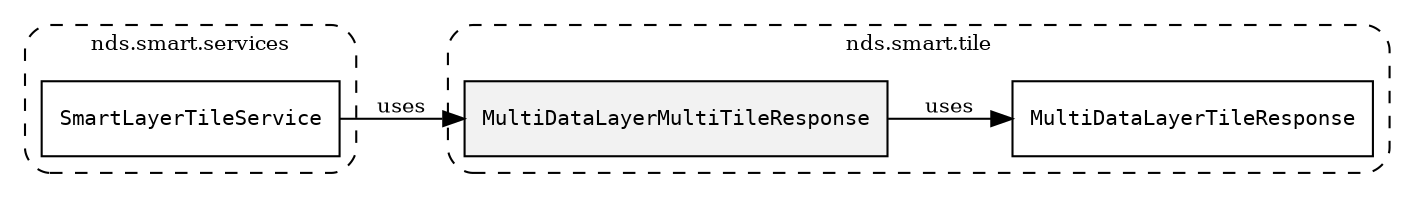 /**
 * This dot file creates symbol collaboration diagram for MultiDataLayerMultiTileResponse.
 */
digraph ZSERIO
{
    node [shape=box, fontsize=10];
    rankdir="LR";
    fontsize=10;
    tooltip="MultiDataLayerMultiTileResponse collaboration diagram";

    subgraph "cluster_nds.smart.tile"
    {
        style="dashed, rounded";
        label="nds.smart.tile";
        tooltip="Package nds.smart.tile";
        href="../../../content/packages/nds.smart.tile.html#Package-nds-smart-tile";
        target="_parent";

        "MultiDataLayerMultiTileResponse" [style="filled", fillcolor="#0000000D", target="_parent", label=<<font face="monospace"><table align="center" border="0" cellspacing="0" cellpadding="0"><tr><td href="../../../content/packages/nds.smart.tile.html#Structure-MultiDataLayerMultiTileResponse" title="Structure defined in nds.smart.tile">MultiDataLayerMultiTileResponse</td></tr></table></font>>];
        "MultiDataLayerTileResponse" [target="_parent", label=<<font face="monospace"><table align="center" border="0" cellspacing="0" cellpadding="0"><tr><td href="../../../content/packages/nds.smart.tile.html#Structure-MultiDataLayerTileResponse" title="Structure defined in nds.smart.tile">MultiDataLayerTileResponse</td></tr></table></font>>];
    }

    subgraph "cluster_nds.smart.services"
    {
        style="dashed, rounded";
        label="nds.smart.services";
        tooltip="Package nds.smart.services";
        href="../../../content/packages/nds.smart.services.html#Package-nds-smart-services";
        target="_parent";

        "SmartLayerTileService" [target="_parent", label=<<font face="monospace"><table align="center" border="0" cellspacing="0" cellpadding="0"><tr><td href="../../../content/packages/nds.smart.services.html#Service-SmartLayerTileService" title="Service defined in nds.smart.services">SmartLayerTileService</td></tr></table></font>>];
    }

    "MultiDataLayerMultiTileResponse" -> "MultiDataLayerTileResponse" [label="uses", fontsize=10];
    "SmartLayerTileService" -> "MultiDataLayerMultiTileResponse" [label="uses", fontsize=10];
}
